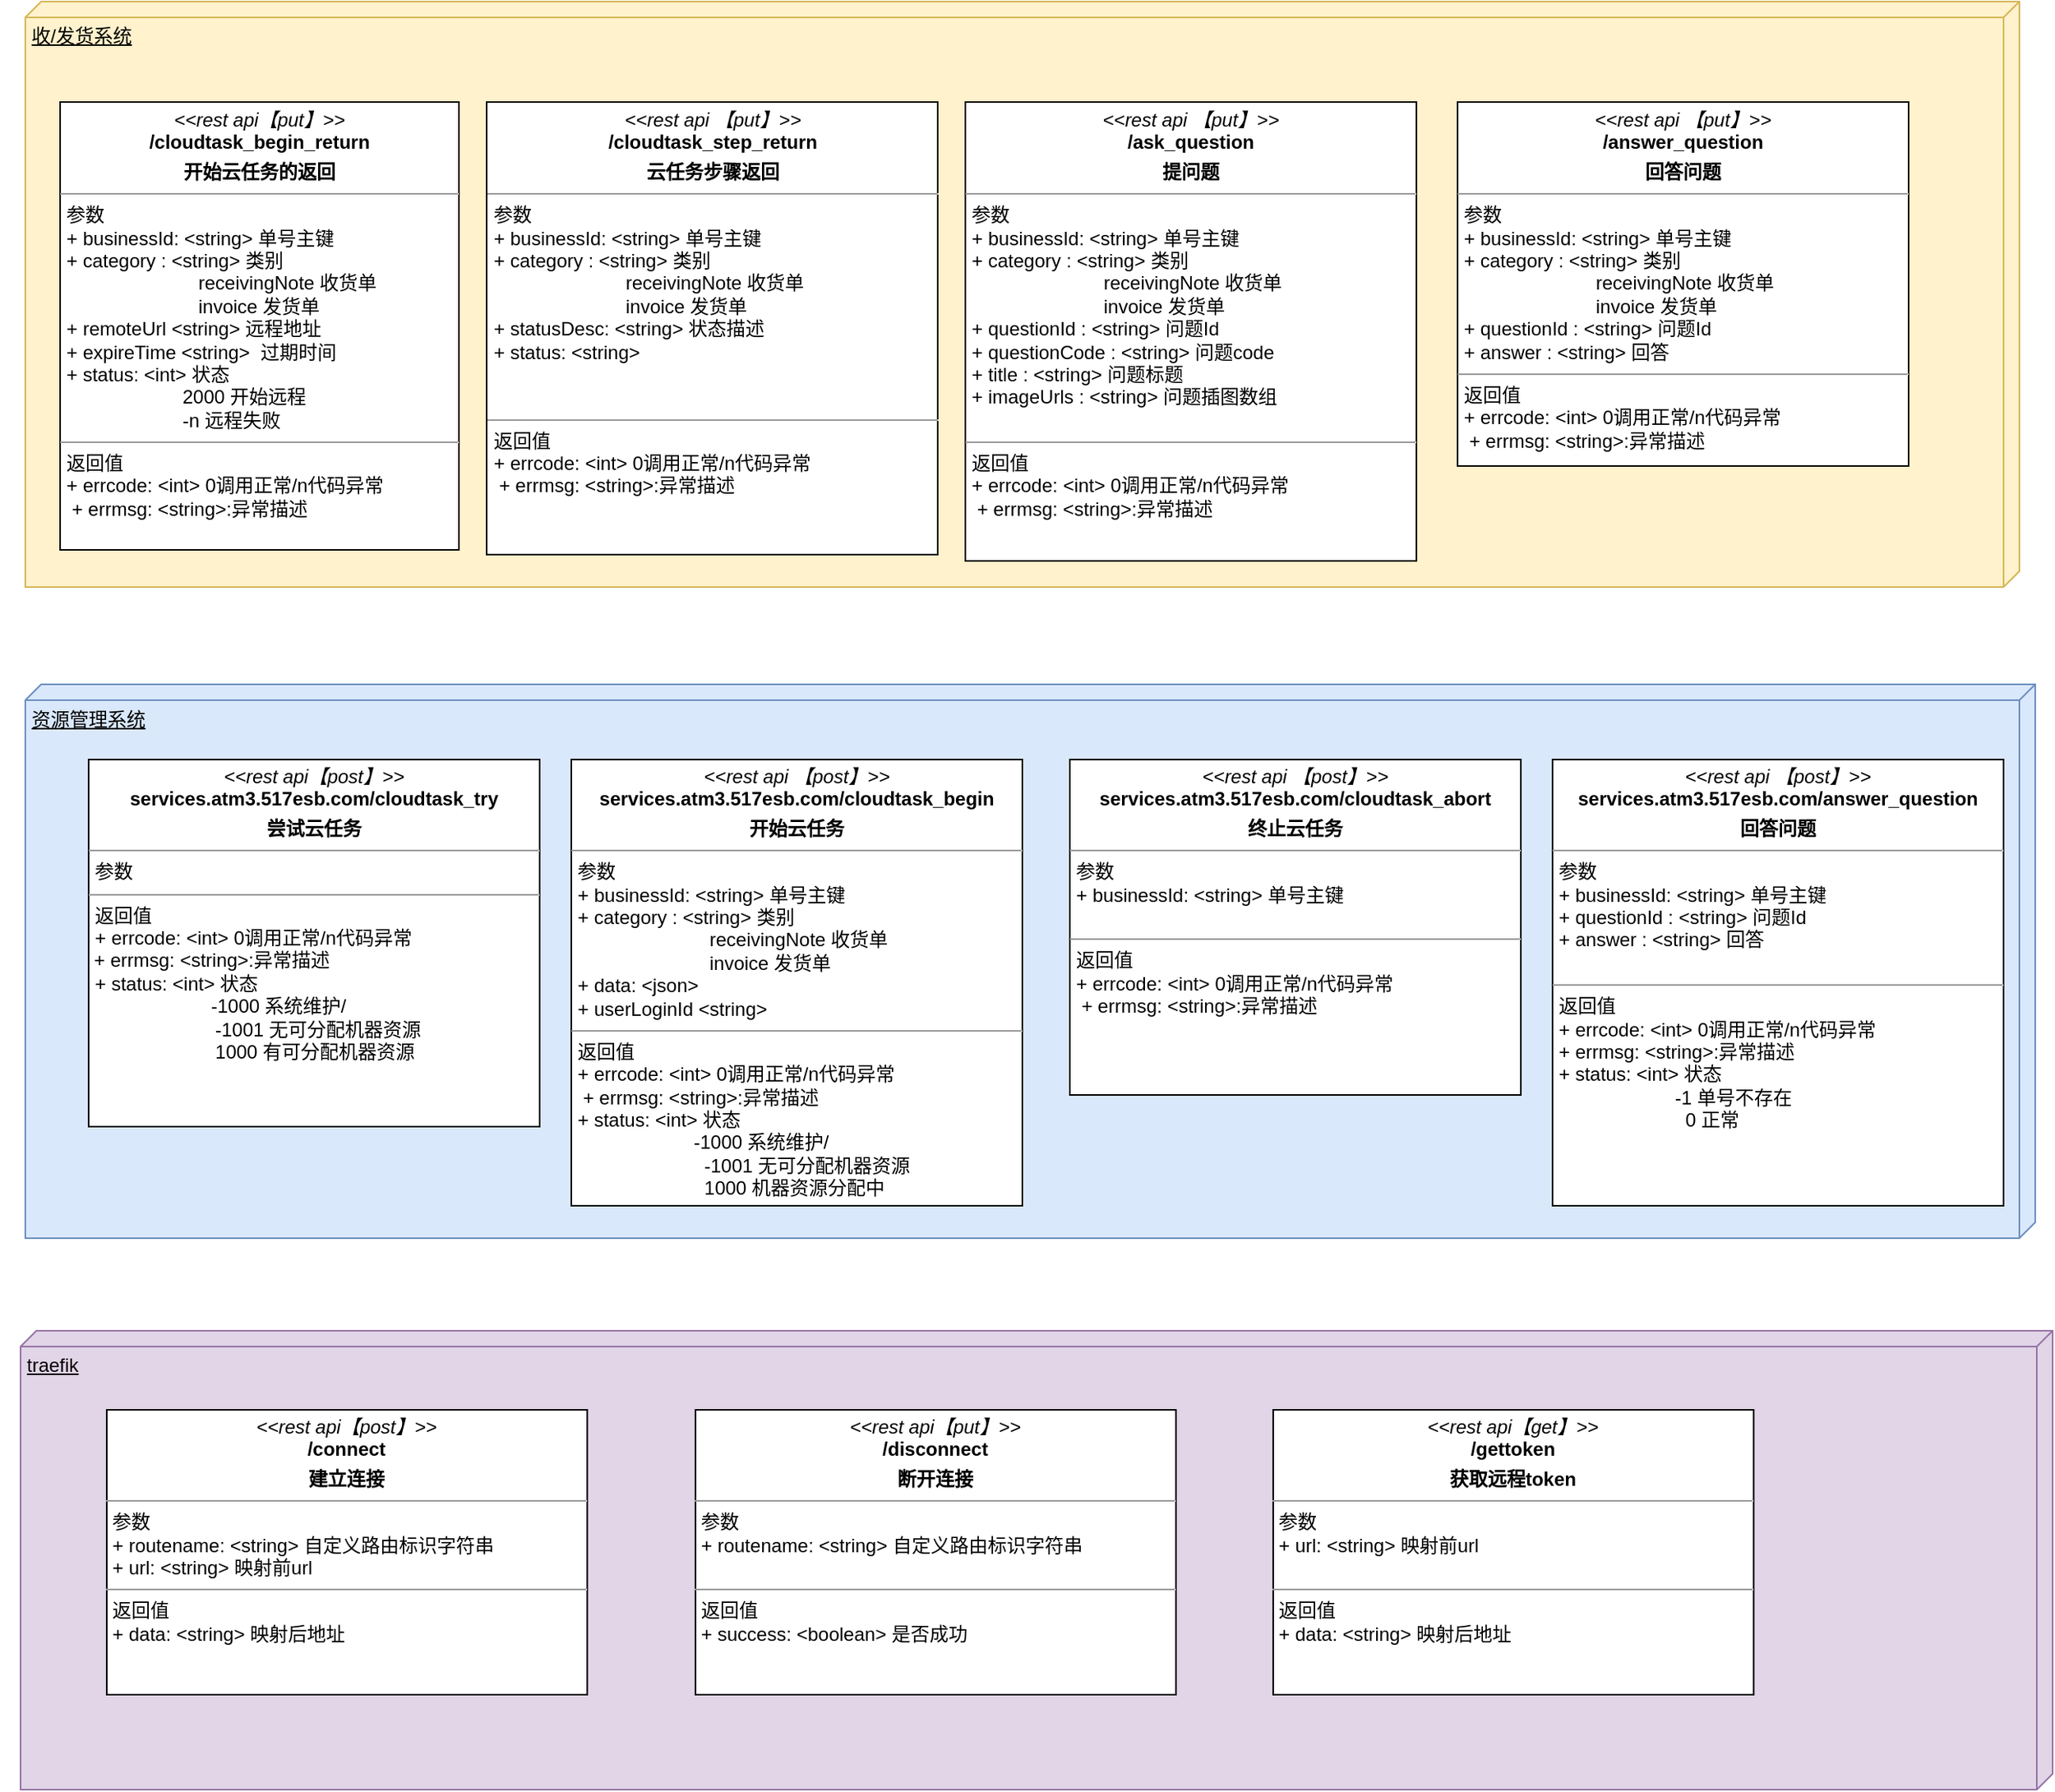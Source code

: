 <mxfile version="11.0.8" type="github"><diagram name="atm3接口" id="5f0bae14-7c28-e335-631c-24af17079c00"><mxGraphModel dx="3107" dy="951" grid="1" gridSize="10" guides="1" tooltips="1" connect="1" arrows="1" fold="1" page="1" pageScale="1" pageWidth="827" pageHeight="583" background="#ffffff" math="0" shadow="0"><root><mxCell id="0"/><mxCell id="1" parent="0"/><mxCell id="wDjim2EL8SUOX5LaXgh2-7" value="&lt;span style=&quot;font-family: &amp;#34;helvetica&amp;#34; , &amp;#34;arial&amp;#34; , sans-serif ; font-size: 0px&quot;&gt;%3CmxGraphModel%3E%3Croot%3E%3CmxCell%20id%3D%220%22%2F%3E%3CmxCell%20id%3D%221%22%20parent%3D%220%22%2F%3E%3CmxCell%20id%3D%222%22%20value%3D%22%26lt%3Bp%20style%3D%26quot%3Bmargin%3A%200px%20%3B%20margin-top%3A%204px%20%3B%20text-align%3A%20center%26quot%3B%26gt%3B%26lt%3Bi%26gt%3B%26amp%3Blt%3B%26amp%3Blt%3Brest%20api%26amp%3Bgt%3B%26amp%3Bgt%3B%26lt%3B%2Fi%26gt%3B%26lt%3Bbr%26gt%3B%26lt%3Bb%26gt%3Bservices.atm3.517esb.com%2Fremote_try%26lt%3B%2Fb%26gt%3B%26lt%3B%2Fp%26gt%3B%26lt%3Bp%20style%3D%26quot%3Bmargin%3A%200px%20%3B%20margin-top%3A%204px%20%3B%20text-align%3A%20center%26quot%3B%26gt%3B%26lt%3Bb%26gt%3B%E8%BF%9C%E7%A8%8B%E5%B0%9D%E8%AF%95%26lt%3B%2Fb%26gt%3B%26lt%3B%2Fp%26gt%3B%26lt%3Bhr%20size%3D%26quot%3B1%26quot%3B%26gt%3B%26lt%3Bp%20style%3D%26quot%3Bmargin%3A%200px%20%3B%20margin-left%3A%204px%26quot%3B%26gt%3B%E5%8F%82%E6%95%B0%26lt%3B%2Fp%26gt%3B%26lt%3Bp%20style%3D%26quot%3Bmargin%3A%200px%20%3B%20margin-left%3A%204px%26quot%3B%26gt%3B%2B%20field1%3A%20Type%26lt%3Bbr%26gt%3B%2B%20field2%3A%20Type%26lt%3B%2Fp%26gt%3B%26lt%3Bhr%20size%3D%26quot%3B1%26quot%3B%26gt%3B%26lt%3Bp%20style%3D%26quot%3Bmargin%3A%200px%20%3B%20margin-left%3A%204px%26quot%3B%26gt%3B%E8%BF%94%E5%9B%9E%E5%80%BC%26lt%3B%2Fp%26gt%3B%26lt%3Bp%20style%3D%26quot%3Bmargin%3A%200px%20%3B%20margin-left%3A%204px%26quot%3B%26gt%3B%2B%20method1(Type)%3A%20Type%26lt%3Bbr%26gt%3B%2B%20method2(Type%2C%20Type)%3A%20Type%26lt%3B%2Fp%26gt%3B%22%20style%3D%22verticalAlign%3Dtop%3Balign%3Dleft%3Boverflow%3Dfill%3BfontSize%3D12%3BfontFamily%3DHelvetica%3Bhtml%3D1%3B%22%20vertex%3D%221%22%20parent%3D%221%22%3E%3CmxGeometry%20x%3D%22255%22%20y%3D%221460%22%20width%3D%22285%22%20height%3D%22210%22%20as%3D%22geometry%22%2F%3E%3C%2FmxCell%3E%3C%2Froot%3E%3C%2FmxGraphModel%3E&lt;/span&gt;" style="text;html=1;resizable=0;points=[];autosize=1;align=left;verticalAlign=top;spacingTop=-4;" parent="1" vertex="1"><mxGeometry x="250" y="145" width="20" height="20" as="geometry"/></mxCell><mxCell id="wDjim2EL8SUOX5LaXgh2-8" value="&lt;span style=&quot;font-family: &amp;#34;helvetica&amp;#34; , &amp;#34;arial&amp;#34; , sans-serif ; font-size: 0px&quot;&gt;%3CmxGraphModel%3E%3Croot%3E%3CmxCell%20id%3D%220%22%2F%3E%3CmxCell%20id%3D%221%22%20parent%3D%220%22%2F%3E%3CmxCell%20id%3D%222%22%20value%3D%22%26lt%3Bp%20style%3D%26quot%3Bmargin%3A%200px%20%3B%20margin-top%3A%204px%20%3B%20text-align%3A%20center%26quot%3B%26gt%3B%26lt%3Bi%26gt%3B%26amp%3Blt%3B%26amp%3Blt%3Brest%20api%26amp%3Bgt%3B%26amp%3Bgt%3B%26lt%3B%2Fi%26gt%3B%26lt%3Bbr%26gt%3B%26lt%3Bb%26gt%3Bservices.atm3.517esb.com%2Fremote_try%26lt%3B%2Fb%26gt%3B%26lt%3B%2Fp%26gt%3B%26lt%3Bp%20style%3D%26quot%3Bmargin%3A%200px%20%3B%20margin-top%3A%204px%20%3B%20text-align%3A%20center%26quot%3B%26gt%3B%26lt%3Bb%26gt%3B%E8%BF%9C%E7%A8%8B%E5%B0%9D%E8%AF%95%26lt%3B%2Fb%26gt%3B%26lt%3B%2Fp%26gt%3B%26lt%3Bhr%20size%3D%26quot%3B1%26quot%3B%26gt%3B%26lt%3Bp%20style%3D%26quot%3Bmargin%3A%200px%20%3B%20margin-left%3A%204px%26quot%3B%26gt%3B%E5%8F%82%E6%95%B0%26lt%3B%2Fp%26gt%3B%26lt%3Bp%20style%3D%26quot%3Bmargin%3A%200px%20%3B%20margin-left%3A%204px%26quot%3B%26gt%3B%2B%20field1%3A%20Type%26lt%3Bbr%26gt%3B%2B%20field2%3A%20Type%26lt%3B%2Fp%26gt%3B%26lt%3Bhr%20size%3D%26quot%3B1%26quot%3B%26gt%3B%26lt%3Bp%20style%3D%26quot%3Bmargin%3A%200px%20%3B%20margin-left%3A%204px%26quot%3B%26gt%3B%E8%BF%94%E5%9B%9E%E5%80%BC%26lt%3B%2Fp%26gt%3B%26lt%3Bp%20style%3D%26quot%3Bmargin%3A%200px%20%3B%20margin-left%3A%204px%26quot%3B%26gt%3B%2B%20method1(Type)%3A%20Type%26lt%3Bbr%26gt%3B%2B%20method2(Type%2C%20Type)%3A%20Type%26lt%3B%2Fp%26gt%3B%22%20style%3D%22verticalAlign%3Dtop%3Balign%3Dleft%3Boverflow%3Dfill%3BfontSize%3D12%3BfontFamily%3DHelvetica%3Bhtml%3D1%3B%22%20vertex%3D%221%22%20parent%3D%221%22%3E%3CmxGeometry%20x%3D%22255%22%20y%3D%221460%22%20width%3D%22285%22%20height%3D%22210%22%20as%3D%22geometry%22%2F%3E%3C%2FmxCell%3E%3C%2Froot%3E%3C%2FmxGraphModel%3E&lt;/span&gt;" style="text;html=1;resizable=0;points=[];autosize=1;align=left;verticalAlign=top;spacingTop=-4;" parent="1" vertex="1"><mxGeometry x="245" y="99" width="20" height="20" as="geometry"/></mxCell><mxCell id="wDjim2EL8SUOX5LaXgh2-9" value="&lt;span style=&quot;font-family: &amp;#34;helvetica&amp;#34; , &amp;#34;arial&amp;#34; , sans-serif ; font-size: 0px&quot;&gt;%3CmxGraphModel%3E%3Croot%3E%3CmxCell%20id%3D%220%22%2F%3E%3CmxCell%20id%3D%221%22%20parent%3D%220%22%2F%3E%3CmxCell%20id%3D%222%22%20value%3D%22%26lt%3Bp%20style%3D%26quot%3Bmargin%3A%200px%20%3B%20margin-top%3A%204px%20%3B%20text-align%3A%20center%26quot%3B%26gt%3B%26lt%3Bi%26gt%3B%26amp%3Blt%3B%26amp%3Blt%3Brest%20api%26amp%3Bgt%3B%26amp%3Bgt%3B%26lt%3B%2Fi%26gt%3B%26lt%3Bbr%26gt%3B%26lt%3Bb%26gt%3Bservices.atm3.517esb.com%2Fremote_try%26lt%3B%2Fb%26gt%3B%26lt%3B%2Fp%26gt%3B%26lt%3Bp%20style%3D%26quot%3Bmargin%3A%200px%20%3B%20margin-top%3A%204px%20%3B%20text-align%3A%20center%26quot%3B%26gt%3B%26lt%3Bb%26gt%3B%E8%BF%9C%E7%A8%8B%E5%B0%9D%E8%AF%95%26lt%3B%2Fb%26gt%3B%26lt%3B%2Fp%26gt%3B%26lt%3Bhr%20size%3D%26quot%3B1%26quot%3B%26gt%3B%26lt%3Bp%20style%3D%26quot%3Bmargin%3A%200px%20%3B%20margin-left%3A%204px%26quot%3B%26gt%3B%E5%8F%82%E6%95%B0%26lt%3B%2Fp%26gt%3B%26lt%3Bp%20style%3D%26quot%3Bmargin%3A%200px%20%3B%20margin-left%3A%204px%26quot%3B%26gt%3B%2B%20field1%3A%20Type%26lt%3Bbr%26gt%3B%2B%20field2%3A%20Type%26lt%3B%2Fp%26gt%3B%26lt%3Bhr%20size%3D%26quot%3B1%26quot%3B%26gt%3B%26lt%3Bp%20style%3D%26quot%3Bmargin%3A%200px%20%3B%20margin-left%3A%204px%26quot%3B%26gt%3B%E8%BF%94%E5%9B%9E%E5%80%BC%26lt%3B%2Fp%26gt%3B%26lt%3Bp%20style%3D%26quot%3Bmargin%3A%200px%20%3B%20margin-left%3A%204px%26quot%3B%26gt%3B%2B%20method1(Type)%3A%20Type%26lt%3Bbr%26gt%3B%2B%20method2(Type%2C%20Type)%3A%20Type%26lt%3B%2Fp%26gt%3B%22%20style%3D%22verticalAlign%3Dtop%3Balign%3Dleft%3Boverflow%3Dfill%3BfontSize%3D12%3BfontFamily%3DHelvetica%3Bhtml%3D1%3B%22%20vertex%3D%221%22%20parent%3D%221%22%3E%3CmxGeometry%20x%3D%22255%22%20y%3D%221460%22%20width%3D%22285%22%20height%3D%22210%22%20as%3D%22geometry%22%2F%3E%3C%2FmxCell%3E%3C%2Froot%3E%3C%2FmxGraphModel%3E&lt;/span&gt;" style="text;html=1;resizable=0;points=[];autosize=1;align=left;verticalAlign=top;spacingTop=-4;" parent="1" vertex="1"><mxGeometry x="191" y="126" width="20" height="20" as="geometry"/></mxCell><UserObject label="&lt;div style=&quot;text-align: left&quot;&gt;状态&lt;/div&gt;" link="https://shimo.im/sheets/Pv9k8VQtpjqkjPqq/" id="mWRyq8GrfaxQnDVQ-kDO-4"><mxCell style="text;html=1;strokeColor=none;fillColor=none;whiteSpace=wrap;align=center;verticalAlign=middle;fontColor=#0000EE;fontStyle=4;" parent="1" vertex="1"><mxGeometry x="-290" y="185" width="30" height="24" as="geometry"/></mxCell></UserObject><mxCell id="DqoQLIUouqhV0eJrrdmd-7" value="" style="group" vertex="1" connectable="0" parent="1"><mxGeometry x="-827" y="40" width="1260" height="370" as="geometry"/></mxCell><mxCell id="DqoQLIUouqhV0eJrrdmd-6" value="" style="group" vertex="1" connectable="0" parent="DqoQLIUouqhV0eJrrdmd-7"><mxGeometry width="1260" height="370" as="geometry"/></mxCell><mxCell id="wDjim2EL8SUOX5LaXgh2-30" value="收/发货系统" style="verticalAlign=top;align=left;spacingTop=8;spacingLeft=2;spacingRight=12;shape=cube;size=10;direction=south;fontStyle=4;html=1;fillColor=#fff2cc;strokeColor=#d6b656;" parent="DqoQLIUouqhV0eJrrdmd-6" vertex="1"><mxGeometry x="16" y="-20" width="1260" height="370" as="geometry"/></mxCell><mxCell id="wDjim2EL8SUOX5LaXgh2-13" value="&lt;p style=&quot;margin: 0px ; margin-top: 4px ; text-align: center&quot;&gt;&lt;i&gt;&amp;lt;&amp;lt;rest api【put】&amp;gt;&amp;gt;&lt;/i&gt;&lt;br&gt;&lt;b&gt;/cloudtask_begin_return&lt;/b&gt;&lt;/p&gt;&lt;p style=&quot;margin: 0px ; margin-top: 4px ; text-align: center&quot;&gt;&lt;b&gt;开始云任务的返回&lt;/b&gt;&lt;/p&gt;&lt;hr size=&quot;1&quot;&gt;&lt;p style=&quot;margin: 0px ; margin-left: 4px&quot;&gt;参数&lt;/p&gt;&lt;p style=&quot;margin: 0px 0px 0px 4px&quot;&gt;+ businessId: &amp;lt;string&amp;gt; 单号主键&lt;/p&gt;&lt;p style=&quot;margin: 0px 0px 0px 4px&quot;&gt;+ category : &amp;lt;string&amp;gt; 类别&amp;nbsp;&lt;/p&gt;&lt;p style=&quot;margin: 0px 0px 0px 4px&quot;&gt;&amp;nbsp; &amp;nbsp; &amp;nbsp; &amp;nbsp; &amp;nbsp; &amp;nbsp; &amp;nbsp; &amp;nbsp; &amp;nbsp; &amp;nbsp; &amp;nbsp; &amp;nbsp; &amp;nbsp;receivingNote 收货单&lt;/p&gt;&lt;p style=&quot;margin: 0px 0px 0px 4px&quot;&gt;&amp;nbsp; &amp;nbsp; &amp;nbsp; &amp;nbsp; &amp;nbsp; &amp;nbsp; &amp;nbsp; &amp;nbsp; &amp;nbsp; &amp;nbsp; &amp;nbsp; &amp;nbsp; &amp;nbsp;invoice 发货单&lt;/p&gt;&lt;p style=&quot;margin: 0px 0px 0px 4px&quot;&gt;+ remoteUrl &amp;lt;string&amp;gt; 远程地址&lt;/p&gt;&lt;p style=&quot;margin: 0px 0px 0px 4px&quot;&gt;+ expireTime &amp;lt;string&amp;gt;&amp;nbsp; 过期时间&lt;/p&gt;&lt;p style=&quot;margin: 0px 0px 0px 4px&quot;&gt;+ status:&lt;span&gt;&amp;nbsp;&lt;/span&gt;&lt;span&gt;&amp;lt;int&amp;gt; 状态&amp;nbsp;&lt;/span&gt;&lt;/p&gt;&lt;p style=&quot;margin: 0px 0px 0px 4px&quot;&gt;&lt;span style=&quot;font-family: , , &amp;#34;pingfang sc&amp;#34; , &amp;#34;helvetica&amp;#34; , &amp;#34;tahoma&amp;#34; , &amp;#34;arial&amp;#34; , &amp;#34;hiragino sans gb&amp;#34; , &amp;#34;microsoft yahei&amp;#34; , &amp;#34;simsun&amp;#34; , &amp;#34;heiti&amp;#34; , sans-serif ; white-space: pre-wrap ; background-color: rgb(255 , 255 , 255)&quot;&gt;                      2000 开始远程&lt;/span&gt;&lt;span&gt;&lt;br&gt;&lt;/span&gt;&lt;/p&gt;&lt;p style=&quot;margin: 0px 0px 0px 4px&quot;&gt;&amp;nbsp; &amp;nbsp; &amp;nbsp; &amp;nbsp; &amp;nbsp; &amp;nbsp; &amp;nbsp; &amp;nbsp; &amp;nbsp; &amp;nbsp; &amp;nbsp; -n 远程失败&lt;/p&gt;&lt;hr size=&quot;1&quot;&gt;&lt;p style=&quot;margin: 0px ; margin-left: 4px&quot;&gt;返回值&lt;/p&gt;&lt;p style=&quot;margin: 0px 0px 0px 4px&quot;&gt;+ errcode: &amp;lt;int&amp;gt; 0调用正常/n代码异常&amp;nbsp;&lt;/p&gt;&lt;p style=&quot;margin: 0px ; margin-left: 4px&quot;&gt;&amp;nbsp;+&amp;nbsp;errmsg: &amp;lt;string&amp;gt;:异常描述&lt;br&gt;&lt;/p&gt;" style="verticalAlign=top;align=left;overflow=fill;fontSize=12;fontFamily=Helvetica;html=1;" parent="DqoQLIUouqhV0eJrrdmd-6" vertex="1"><mxGeometry x="38" y="43.5" width="252" height="283" as="geometry"/></mxCell><mxCell id="wDjim2EL8SUOX5LaXgh2-16" value="&lt;p style=&quot;margin: 0px ; margin-top: 4px ; text-align: center&quot;&gt;&lt;i&gt;&amp;lt;&amp;lt;rest api 【put】&amp;gt;&amp;gt;&lt;/i&gt;&lt;br&gt;&lt;b&gt;/cloudtask_step_return&lt;/b&gt;&lt;/p&gt;&lt;p style=&quot;margin: 0px ; margin-top: 4px ; text-align: center&quot;&gt;&lt;b&gt;云任务步骤返回&lt;/b&gt;&lt;/p&gt;&lt;hr size=&quot;1&quot;&gt;&lt;p style=&quot;margin: 0px ; margin-left: 4px&quot;&gt;参数&lt;/p&gt;&lt;p style=&quot;margin: 0px 0px 0px 4px&quot;&gt;+ businessId: &amp;lt;string&amp;gt; 单号主键&lt;/p&gt;&lt;p style=&quot;margin: 0px 0px 0px 4px&quot;&gt;+ category : &amp;lt;string&amp;gt; 类别&amp;nbsp;&lt;/p&gt;&lt;p style=&quot;margin: 0px 0px 0px 4px&quot;&gt;&amp;nbsp; &amp;nbsp; &amp;nbsp; &amp;nbsp; &amp;nbsp; &amp;nbsp; &amp;nbsp; &amp;nbsp; &amp;nbsp; &amp;nbsp; &amp;nbsp; &amp;nbsp; &amp;nbsp;receivingNote 收货单&lt;/p&gt;&lt;p style=&quot;margin: 0px 0px 0px 4px&quot;&gt;&amp;nbsp; &amp;nbsp; &amp;nbsp; &amp;nbsp; &amp;nbsp; &amp;nbsp; &amp;nbsp; &amp;nbsp; &amp;nbsp; &amp;nbsp; &amp;nbsp; &amp;nbsp; &amp;nbsp;invoice 发货单&lt;/p&gt;&lt;p style=&quot;margin: 0px 0px 0px 4px&quot;&gt;+ statusDesc: &amp;lt;string&amp;gt; 状态描述&lt;/p&gt;&lt;p style=&quot;margin: 0px 0px 0px 4px&quot;&gt;+ status: &amp;lt;string&amp;gt;&amp;nbsp;&amp;nbsp;&lt;/p&gt;&lt;p style=&quot;margin: 0px 0px 0px 4px&quot;&gt;&amp;nbsp; &amp;nbsp; &amp;nbsp; &amp;nbsp; &amp;nbsp; &amp;nbsp; &amp;nbsp; &amp;nbsp;&lt;/p&gt;&lt;p style=&quot;margin: 0px 0px 0px 4px&quot;&gt;&amp;nbsp; &amp;nbsp; &amp;nbsp; &amp;nbsp; &amp;nbsp; &amp;nbsp; &amp;nbsp; &amp;nbsp;&lt;/p&gt;&lt;hr size=&quot;1&quot;&gt;&lt;p style=&quot;margin: 0px ; margin-left: 4px&quot;&gt;返回值&lt;/p&gt;&lt;p style=&quot;margin: 0px 0px 0px 4px&quot;&gt;+ errcode: &amp;lt;int&amp;gt; 0调用正常/n代码异常&amp;nbsp;&lt;/p&gt;&lt;p style=&quot;margin: 0px 0px 0px 4px&quot;&gt;&amp;nbsp;+&amp;nbsp;errmsg: &amp;lt;string&amp;gt;:异常描述&lt;/p&gt;" style="verticalAlign=top;align=left;overflow=fill;fontSize=12;fontFamily=Helvetica;html=1;" parent="DqoQLIUouqhV0eJrrdmd-6" vertex="1"><mxGeometry x="307.5" y="43.5" width="285" height="286" as="geometry"/></mxCell><mxCell id="wDjim2EL8SUOX5LaXgh2-23" value="&lt;p style=&quot;margin: 0px ; margin-top: 4px ; text-align: center&quot;&gt;&lt;i&gt;&amp;lt;&amp;lt;rest api 【put】&amp;gt;&amp;gt;&lt;/i&gt;&lt;br&gt;&lt;b&gt;/ask_question&lt;/b&gt;&lt;/p&gt;&lt;p style=&quot;margin: 0px ; margin-top: 4px ; text-align: center&quot;&gt;&lt;b&gt;提问题&lt;/b&gt;&lt;/p&gt;&lt;hr size=&quot;1&quot;&gt;&lt;p style=&quot;margin: 0px ; margin-left: 4px&quot;&gt;参数&lt;/p&gt;&lt;p style=&quot;margin: 0px 0px 0px 4px&quot;&gt;+ businessId: &amp;lt;string&amp;gt; 单号主键&lt;/p&gt;&lt;p style=&quot;margin: 0px 0px 0px 4px&quot;&gt;+ category : &amp;lt;string&amp;gt; 类别&amp;nbsp;&lt;/p&gt;&lt;p style=&quot;margin: 0px 0px 0px 4px&quot;&gt;&amp;nbsp; &amp;nbsp; &amp;nbsp; &amp;nbsp; &amp;nbsp; &amp;nbsp; &amp;nbsp; &amp;nbsp; &amp;nbsp; &amp;nbsp; &amp;nbsp; &amp;nbsp; &amp;nbsp;receivingNote 收货单&lt;/p&gt;&lt;p style=&quot;margin: 0px 0px 0px 4px&quot;&gt;&amp;nbsp; &amp;nbsp; &amp;nbsp; &amp;nbsp; &amp;nbsp; &amp;nbsp; &amp;nbsp; &amp;nbsp; &amp;nbsp; &amp;nbsp; &amp;nbsp; &amp;nbsp; &amp;nbsp;invoice 发货单&lt;/p&gt;&lt;p style=&quot;margin: 0px 0px 0px 4px&quot;&gt;+ questionId : &amp;lt;string&amp;gt; 问题Id&amp;nbsp;&lt;br&gt;&lt;/p&gt;&lt;p style=&quot;margin: 0px 0px 0px 4px&quot;&gt;+ questionCode : &amp;lt;string&amp;gt; 问题code&lt;/p&gt;&lt;p style=&quot;margin: 0px 0px 0px 4px&quot;&gt;+ title : &amp;lt;string&amp;gt; 问题标题&lt;/p&gt;&lt;p style=&quot;margin: 0px 0px 0px 4px&quot;&gt;+ imageUrls : &amp;lt;string&amp;gt; 问题插图数组&lt;span&gt;&amp;nbsp;&lt;/span&gt;&lt;/p&gt;&lt;p style=&quot;margin: 0px ; margin-left: 4px&quot;&gt;&lt;br&gt;&lt;/p&gt;&lt;hr size=&quot;1&quot;&gt;&lt;p style=&quot;margin: 0px 0px 0px 4px&quot;&gt;返回值&lt;/p&gt;&lt;p style=&quot;margin: 0px 0px 0px 4px&quot;&gt;+ errcode: &amp;lt;int&amp;gt; 0调用正常/n代码异常&amp;nbsp;&lt;/p&gt;&lt;p style=&quot;margin: 0px 0px 0px 4px&quot;&gt;&amp;nbsp;+&amp;nbsp;errmsg: &amp;lt;string&amp;gt;:异常描述&lt;/p&gt;" style="verticalAlign=top;align=left;overflow=fill;fontSize=12;fontFamily=Helvetica;html=1;" parent="DqoQLIUouqhV0eJrrdmd-6" vertex="1"><mxGeometry x="610" y="43.5" width="285" height="290" as="geometry"/></mxCell><mxCell id="wDjim2EL8SUOX5LaXgh2-25" value="&lt;p style=&quot;margin: 0px ; margin-top: 4px ; text-align: center&quot;&gt;&lt;i&gt;&amp;lt;&amp;lt;rest api 【put】&amp;gt;&amp;gt;&lt;/i&gt;&lt;br&gt;&lt;b&gt;/answer_question&lt;/b&gt;&lt;/p&gt;&lt;p style=&quot;margin: 0px ; margin-top: 4px ; text-align: center&quot;&gt;&lt;b&gt;回答问题&lt;/b&gt;&lt;/p&gt;&lt;hr size=&quot;1&quot;&gt;&lt;p style=&quot;margin: 0px 0px 0px 4px&quot;&gt;参数&lt;/p&gt;&lt;p style=&quot;margin: 0px 0px 0px 4px&quot;&gt;+ businessId: &amp;lt;string&amp;gt; 单号主键&lt;/p&gt;&lt;p style=&quot;margin: 0px 0px 0px 4px&quot;&gt;+ category : &amp;lt;string&amp;gt; 类别&amp;nbsp;&lt;/p&gt;&lt;p style=&quot;margin: 0px 0px 0px 4px&quot;&gt;&amp;nbsp; &amp;nbsp; &amp;nbsp; &amp;nbsp; &amp;nbsp; &amp;nbsp; &amp;nbsp; &amp;nbsp; &amp;nbsp; &amp;nbsp; &amp;nbsp; &amp;nbsp; &amp;nbsp;receivingNote 收货单&lt;/p&gt;&lt;p style=&quot;margin: 0px 0px 0px 4px&quot;&gt;&amp;nbsp; &amp;nbsp; &amp;nbsp; &amp;nbsp; &amp;nbsp; &amp;nbsp; &amp;nbsp; &amp;nbsp; &amp;nbsp; &amp;nbsp; &amp;nbsp; &amp;nbsp; &amp;nbsp;invoice 发货单&lt;/p&gt;&lt;p style=&quot;margin: 0px 0px 0px 4px&quot;&gt;+ questionId : &amp;lt;string&amp;gt; 问题Id&amp;nbsp;&lt;/p&gt;&lt;p style=&quot;margin: 0px 0px 0px 4px&quot;&gt;+ answer : &amp;lt;string&amp;gt; 回答&lt;/p&gt;&lt;hr size=&quot;1&quot;&gt;&lt;p style=&quot;margin: 0px 0px 0px 4px&quot;&gt;返回值&lt;/p&gt;&lt;p style=&quot;margin: 0px 0px 0px 4px&quot;&gt;+ errcode: &amp;lt;int&amp;gt; 0调用正常/n代码异常&amp;nbsp;&lt;/p&gt;&lt;p style=&quot;margin: 0px 0px 0px 4px&quot;&gt;&amp;nbsp;+&amp;nbsp;errmsg: &amp;lt;string&amp;gt;:异常描述&lt;/p&gt;" style="verticalAlign=top;align=left;overflow=fill;fontSize=12;fontFamily=Helvetica;html=1;" parent="DqoQLIUouqhV0eJrrdmd-6" vertex="1"><mxGeometry x="921" y="43.5" width="285" height="230" as="geometry"/></mxCell><mxCell id="DqoQLIUouqhV0eJrrdmd-8" value="" style="group" vertex="1" connectable="0" parent="1"><mxGeometry x="-811" y="421.5" width="1270" height="390" as="geometry"/></mxCell><mxCell id="wDjim2EL8SUOX5LaXgh2-35" value="资源管理系统" style="verticalAlign=top;align=left;spacingTop=8;spacingLeft=2;spacingRight=12;shape=cube;size=10;direction=south;fontStyle=4;html=1;fillColor=#dae8fc;strokeColor=#6c8ebf;" parent="DqoQLIUouqhV0eJrrdmd-8" vertex="1"><mxGeometry y="30" width="1270" height="350" as="geometry"/></mxCell><mxCell id="wDjim2EL8SUOX5LaXgh2-10" value="&lt;p style=&quot;margin: 0px ; margin-top: 4px ; text-align: center&quot;&gt;&lt;i&gt;&amp;lt;&amp;lt;rest api【post】&amp;gt;&amp;gt;&lt;/i&gt;&lt;br&gt;&lt;b&gt;services.atm3.517esb.com/cloudtask_try&lt;/b&gt;&lt;/p&gt;&lt;p style=&quot;margin: 0px ; margin-top: 4px ; text-align: center&quot;&gt;&lt;b&gt;尝试云任务&lt;/b&gt;&lt;/p&gt;&lt;hr size=&quot;1&quot;&gt;&lt;p style=&quot;margin: 0px ; margin-left: 4px&quot;&gt;参数&lt;/p&gt;&lt;hr size=&quot;1&quot;&gt;&lt;p style=&quot;margin: 0px ; margin-left: 4px&quot;&gt;返回值&lt;/p&gt;&lt;p style=&quot;margin: 0px ; margin-left: 4px&quot;&gt;+ errcode: &amp;lt;int&amp;gt; 0调用正常/n代码异常&amp;nbsp;&lt;/p&gt;&amp;nbsp;+&amp;nbsp;&lt;span&gt;errmsg: &amp;lt;string&amp;gt;:异常描述&lt;/span&gt;&lt;br&gt;&lt;p style=&quot;margin: 0px ; margin-left: 4px&quot;&gt;+ status: &amp;lt;int&amp;gt; 状态&amp;nbsp;&lt;/p&gt;&lt;p style=&quot;margin: 0px ; margin-left: 4px&quot;&gt;&amp;nbsp; &amp;nbsp; &amp;nbsp; &amp;nbsp; &amp;nbsp; &amp;nbsp; &amp;nbsp; &amp;nbsp; &amp;nbsp; &amp;nbsp; &amp;nbsp; -1000 系统维护/&lt;/p&gt;&amp;nbsp; &amp;nbsp; &amp;nbsp; &amp;nbsp; &amp;nbsp; &amp;nbsp; &amp;nbsp; &amp;nbsp; &amp;nbsp; &amp;nbsp; &amp;nbsp; &amp;nbsp; -1001 无可分配机器资源&lt;br&gt;&amp;nbsp; &amp;nbsp; &amp;nbsp; &amp;nbsp; &amp;nbsp; &amp;nbsp; &amp;nbsp; &amp;nbsp; &amp;nbsp; &amp;nbsp; &amp;nbsp; &amp;nbsp; 1000 有可分配机器资源&lt;br&gt;&lt;p style=&quot;margin: 0px ; margin-left: 4px&quot;&gt;&amp;nbsp;&amp;nbsp;&lt;/p&gt;" style="verticalAlign=top;align=left;overflow=fill;fontSize=12;fontFamily=Helvetica;html=1;" parent="DqoQLIUouqhV0eJrrdmd-8" vertex="1"><mxGeometry x="40" y="77.5" width="285" height="232" as="geometry"/></mxCell><mxCell id="wDjim2EL8SUOX5LaXgh2-11" value="&lt;p style=&quot;margin: 0px ; margin-top: 4px ; text-align: center&quot;&gt;&lt;i&gt;&amp;lt;&amp;lt;rest api 【post】&amp;gt;&amp;gt;&lt;/i&gt;&lt;br&gt;&lt;b&gt;services.atm3.517esb.com/cloudtask_begin&lt;/b&gt;&lt;/p&gt;&lt;p style=&quot;margin: 0px ; margin-top: 4px ; text-align: center&quot;&gt;&lt;b&gt;开始云任务&lt;/b&gt;&lt;/p&gt;&lt;hr size=&quot;1&quot;&gt;&lt;p style=&quot;margin: 0px ; margin-left: 4px&quot;&gt;参数&lt;/p&gt;&lt;p style=&quot;margin: 0px ; margin-left: 4px&quot;&gt;+ businessId: &amp;lt;string&amp;gt; 单号主键&lt;/p&gt;&lt;p style=&quot;margin: 0px ; margin-left: 4px&quot;&gt;+ category : &amp;lt;string&amp;gt; 类别&amp;nbsp;&lt;/p&gt;&lt;p style=&quot;margin: 0px ; margin-left: 4px&quot;&gt;&amp;nbsp; &amp;nbsp; &amp;nbsp; &amp;nbsp; &amp;nbsp; &amp;nbsp; &amp;nbsp; &amp;nbsp; &amp;nbsp; &amp;nbsp; &amp;nbsp; &amp;nbsp; &amp;nbsp;receivingNote 收货单&lt;/p&gt;&lt;p style=&quot;margin: 0px ; margin-left: 4px&quot;&gt;&amp;nbsp; &amp;nbsp; &amp;nbsp; &amp;nbsp; &amp;nbsp; &amp;nbsp; &amp;nbsp; &amp;nbsp; &amp;nbsp; &amp;nbsp; &amp;nbsp; &amp;nbsp; &amp;nbsp;invoice 发货单&lt;br&gt;+ data: &amp;lt;json&amp;gt;&lt;/p&gt;&lt;p style=&quot;margin: 0px ; margin-left: 4px&quot;&gt;+ userLoginId &amp;lt;string&amp;gt;&lt;/p&gt;&lt;hr size=&quot;1&quot;&gt;&lt;p style=&quot;margin: 0px ; margin-left: 4px&quot;&gt;返回值&lt;/p&gt;&lt;p style=&quot;margin: 0px 0px 0px 4px&quot;&gt;+ errcode: &amp;lt;int&amp;gt; 0调用正常/n代码异常&amp;nbsp;&lt;/p&gt;&lt;p style=&quot;margin: 0px ; margin-left: 4px&quot;&gt;&amp;nbsp;+&amp;nbsp;errmsg: &amp;lt;string&amp;gt;:异常描述&lt;br&gt;&lt;/p&gt;&lt;p style=&quot;margin: 0px 0px 0px 4px&quot;&gt;+ status: &amp;lt;int&amp;gt; 状态&amp;nbsp;&lt;/p&gt;&lt;p style=&quot;margin: 0px 0px 0px 4px&quot;&gt;&amp;nbsp; &amp;nbsp; &amp;nbsp; &amp;nbsp; &amp;nbsp; &amp;nbsp; &amp;nbsp; &amp;nbsp; &amp;nbsp; &amp;nbsp; &amp;nbsp; -1000 系统维护/&lt;/p&gt;&lt;p style=&quot;margin: 0px ; margin-left: 4px&quot;&gt;&amp;nbsp; &amp;nbsp; &amp;nbsp; &amp;nbsp; &amp;nbsp; &amp;nbsp; &amp;nbsp; &amp;nbsp; &amp;nbsp; &amp;nbsp; &amp;nbsp; &amp;nbsp; -1001 无可分配机器资源&lt;br&gt;&amp;nbsp; &amp;nbsp; &amp;nbsp; &amp;nbsp; &amp;nbsp; &amp;nbsp; &amp;nbsp; &amp;nbsp; &amp;nbsp; &amp;nbsp; &amp;nbsp; &amp;nbsp; 1000 机器资源分配中&lt;br&gt;&lt;/p&gt;" style="verticalAlign=top;align=left;overflow=fill;fontSize=12;fontFamily=Helvetica;html=1;" parent="DqoQLIUouqhV0eJrrdmd-8" vertex="1"><mxGeometry x="345" y="77.5" width="285" height="282" as="geometry"/></mxCell><mxCell id="wDjim2EL8SUOX5LaXgh2-17" value="&lt;p style=&quot;margin: 0px ; margin-top: 4px ; text-align: center&quot;&gt;&lt;i&gt;&amp;lt;&amp;lt;rest api 【post】&amp;gt;&amp;gt;&lt;/i&gt;&lt;br&gt;&lt;b&gt;services.atm3.517esb.com/cloudtask_abort&lt;/b&gt;&lt;/p&gt;&lt;p style=&quot;margin: 0px ; margin-top: 4px ; text-align: center&quot;&gt;&lt;b&gt;终止云任务&lt;/b&gt;&lt;/p&gt;&lt;hr size=&quot;1&quot;&gt;&lt;p style=&quot;margin: 0px ; margin-left: 4px&quot;&gt;参数&lt;/p&gt;&lt;p style=&quot;margin: 0px 0px 0px 4px&quot;&gt;+ businessId: &amp;lt;string&amp;gt; 单号主键&lt;/p&gt;&lt;p style=&quot;margin: 0px 0px 0px 4px&quot;&gt;&lt;br&gt;&lt;/p&gt;&lt;hr size=&quot;1&quot;&gt;&lt;p style=&quot;margin: 0px ; margin-left: 4px&quot;&gt;返回值&lt;/p&gt;&lt;p style=&quot;margin: 0px 0px 0px 4px&quot;&gt;+ errcode: &amp;lt;int&amp;gt; 0调用正常/n代码异常&amp;nbsp;&lt;/p&gt;&lt;p style=&quot;margin: 0px 0px 0px 4px&quot;&gt;&amp;nbsp;+&amp;nbsp;errmsg: &amp;lt;string&amp;gt;:异常描述&lt;/p&gt;" style="verticalAlign=top;align=left;overflow=fill;fontSize=12;fontFamily=Helvetica;html=1;" parent="DqoQLIUouqhV0eJrrdmd-8" vertex="1"><mxGeometry x="660" y="77.5" width="285" height="212" as="geometry"/></mxCell><mxCell id="wDjim2EL8SUOX5LaXgh2-19" value="&lt;p style=&quot;margin: 0px ; margin-top: 4px ; text-align: center&quot;&gt;&lt;i&gt;&amp;lt;&amp;lt;rest api 【post】&amp;gt;&amp;gt;&lt;/i&gt;&lt;br&gt;&lt;b&gt;services.atm3.517esb.com/answer_question&lt;/b&gt;&lt;/p&gt;&lt;p style=&quot;margin: 0px ; margin-top: 4px ; text-align: center&quot;&gt;&lt;b&gt;回答问题&lt;/b&gt;&lt;/p&gt;&lt;hr size=&quot;1&quot;&gt;&lt;p style=&quot;margin: 0px ; margin-left: 4px&quot;&gt;参数&lt;/p&gt;&lt;p style=&quot;margin: 0px 0px 0px 4px&quot;&gt;+ businessId: &amp;lt;string&amp;gt; 单号主键&lt;/p&gt;&lt;p style=&quot;margin: 0px 0px 0px 4px&quot;&gt;+ questionId : &amp;lt;string&amp;gt; 问题Id&amp;nbsp;&lt;/p&gt;&lt;p style=&quot;margin: 0px 0px 0px 4px&quot;&gt;&lt;span&gt;+ answer : &amp;lt;string&amp;gt; 回答&lt;/span&gt;&lt;/p&gt;&lt;p style=&quot;margin: 0px 0px 0px 4px&quot;&gt;&amp;nbsp; &amp;nbsp; &amp;nbsp; &amp;nbsp; &amp;nbsp; &amp;nbsp; &amp;nbsp;&amp;nbsp;&lt;br&gt;&lt;/p&gt;&lt;hr size=&quot;1&quot;&gt;&lt;p style=&quot;margin: 0px ; margin-left: 4px&quot;&gt;返回值&lt;/p&gt;&lt;p style=&quot;margin: 0px 0px 0px 4px&quot;&gt;+ errcode: &amp;lt;int&amp;gt; 0调用正常/n代码异常&amp;nbsp;&lt;/p&gt;&lt;p style=&quot;margin: 0px 0px 0px 4px&quot;&gt;+&amp;nbsp;errmsg: &amp;lt;string&amp;gt;:异常描述&lt;br&gt;&lt;/p&gt;&lt;p style=&quot;margin: 0px 0px 0px 4px&quot;&gt;+ status: &amp;lt;int&amp;gt; 状态&amp;nbsp;&lt;/p&gt;&lt;p style=&quot;margin: 0px 0px 0px 4px&quot;&gt;&amp;nbsp; &amp;nbsp; &amp;nbsp; &amp;nbsp; &amp;nbsp; &amp;nbsp; &amp;nbsp; &amp;nbsp; &amp;nbsp; &amp;nbsp; &amp;nbsp; -1 单号不存在&lt;/p&gt;&lt;p style=&quot;margin: 0px 0px 0px 4px&quot;&gt;&amp;nbsp; &amp;nbsp; &amp;nbsp; &amp;nbsp; &amp;nbsp; &amp;nbsp; &amp;nbsp; &amp;nbsp; &amp;nbsp; &amp;nbsp; &amp;nbsp; &amp;nbsp; 0 正常&lt;br&gt;&amp;nbsp; &amp;nbsp; &amp;nbsp; &amp;nbsp; &amp;nbsp; &amp;nbsp; &amp;nbsp; &amp;nbsp; &amp;nbsp; &amp;nbsp; &amp;nbsp; &amp;nbsp;&amp;nbsp;&lt;/p&gt;" style="verticalAlign=top;align=left;overflow=fill;fontSize=12;fontFamily=Helvetica;html=1;" parent="DqoQLIUouqhV0eJrrdmd-8" vertex="1"><mxGeometry x="965" y="77.5" width="285" height="282" as="geometry"/></mxCell><mxCell id="DqoQLIUouqhV0eJrrdmd-10" value="" style="group" vertex="1" connectable="0" parent="1"><mxGeometry x="-814" y="860" width="1284" height="290" as="geometry"/></mxCell><mxCell id="wDjim2EL8SUOX5LaXgh2-36" value="traefik" style="verticalAlign=top;align=left;spacingTop=8;spacingLeft=2;spacingRight=12;shape=cube;size=10;direction=south;fontStyle=4;html=1;fillColor=#e1d5e7;strokeColor=#9673a6;" parent="DqoQLIUouqhV0eJrrdmd-10" vertex="1"><mxGeometry width="1284" height="290" as="geometry"/></mxCell><mxCell id="wDjim2EL8SUOX5LaXgh2-26" value="&lt;p style=&quot;margin: 0px ; margin-top: 4px ; text-align: center&quot;&gt;&lt;i&gt;&amp;lt;&amp;lt;rest api【post】&amp;gt;&amp;gt;&lt;/i&gt;&lt;br&gt;&lt;b&gt;/connect&lt;/b&gt;&lt;/p&gt;&lt;p style=&quot;margin: 0px ; margin-top: 4px ; text-align: center&quot;&gt;&lt;b&gt;建立连接&lt;/b&gt;&lt;/p&gt;&lt;hr size=&quot;1&quot;&gt;&lt;p style=&quot;margin: 0px ; margin-left: 4px&quot;&gt;参数&lt;/p&gt;&lt;p style=&quot;margin: 0px ; margin-left: 4px&quot;&gt;+ routename: &amp;lt;string&amp;gt; 自定义路由标识字符串&lt;br&gt;+ url: &amp;lt;string&amp;gt; 映射前url&lt;/p&gt;&lt;hr size=&quot;1&quot;&gt;&lt;p style=&quot;margin: 0px ; margin-left: 4px&quot;&gt;返回值&lt;/p&gt;&lt;p style=&quot;margin: 0px ; margin-left: 4px&quot;&gt;+ data: &amp;lt;string&amp;gt; 映射后地址&lt;br&gt;&lt;br&gt;&lt;/p&gt;" style="verticalAlign=top;align=left;overflow=fill;fontSize=12;fontFamily=Helvetica;html=1;" parent="DqoQLIUouqhV0eJrrdmd-10" vertex="1"><mxGeometry x="54.466" y="50" width="303.617" height="180" as="geometry"/></mxCell><mxCell id="wDjim2EL8SUOX5LaXgh2-27" value="&lt;p style=&quot;margin: 0px ; margin-top: 4px ; text-align: center&quot;&gt;&lt;i&gt;&amp;lt;&amp;lt;rest api【put】&amp;gt;&amp;gt;&lt;/i&gt;&lt;br&gt;&lt;b&gt;/disconnect&lt;/b&gt;&lt;/p&gt;&lt;p style=&quot;margin: 0px ; margin-top: 4px ; text-align: center&quot;&gt;&lt;b&gt;断开连接&lt;/b&gt;&lt;/p&gt;&lt;hr size=&quot;1&quot;&gt;&lt;p style=&quot;margin: 0px ; margin-left: 4px&quot;&gt;参数&lt;/p&gt;&lt;p style=&quot;margin: 0px ; margin-left: 4px&quot;&gt;+ routename: &amp;lt;string&amp;gt; 自定义路由标识字符串&lt;br&gt;&lt;br&gt;&lt;/p&gt;&lt;hr size=&quot;1&quot;&gt;&lt;p style=&quot;margin: 0px 0px 0px 4px&quot;&gt;返回值&lt;/p&gt;&lt;p style=&quot;margin: 0px 0px 0px 4px&quot;&gt;+ success: &amp;lt;boolean&amp;gt; 是否成功&lt;/p&gt;" style="verticalAlign=top;align=left;overflow=fill;fontSize=12;fontFamily=Helvetica;html=1;" parent="DqoQLIUouqhV0eJrrdmd-10" vertex="1"><mxGeometry x="426.455" y="50" width="303.617" height="180" as="geometry"/></mxCell><mxCell id="wDjim2EL8SUOX5LaXgh2-28" value="&lt;p style=&quot;margin: 0px ; margin-top: 4px ; text-align: center&quot;&gt;&lt;i&gt;&amp;lt;&amp;lt;rest api【get】&amp;gt;&amp;gt;&lt;/i&gt;&lt;br&gt;&lt;b&gt;/gettoken&lt;/b&gt;&lt;/p&gt;&lt;p style=&quot;margin: 0px ; margin-top: 4px ; text-align: center&quot;&gt;&lt;b&gt;获取远程token&lt;/b&gt;&lt;/p&gt;&lt;hr size=&quot;1&quot;&gt;&lt;p style=&quot;margin: 0px ; margin-left: 4px&quot;&gt;参数&lt;/p&gt;&lt;p style=&quot;margin: 0px ; margin-left: 4px&quot;&gt;+ url: &amp;lt;string&amp;gt; 映射前url&lt;br&gt;&lt;/p&gt;&lt;p style=&quot;margin: 0px ; margin-left: 4px&quot;&gt;&lt;br&gt;&lt;/p&gt;&lt;hr size=&quot;1&quot;&gt;&lt;p style=&quot;margin: 0px ; margin-left: 4px&quot;&gt;返回值&lt;/p&gt;&lt;p style=&quot;margin: 0px ; margin-left: 4px&quot;&gt;+ data: &amp;lt;string&amp;gt; 映射后地址&lt;br&gt;&lt;/p&gt;" style="verticalAlign=top;align=left;overflow=fill;fontSize=12;fontFamily=Helvetica;html=1;" parent="DqoQLIUouqhV0eJrrdmd-10" vertex="1"><mxGeometry x="791.491" y="50" width="303.617" height="180" as="geometry"/></mxCell></root></mxGraphModel></diagram></mxfile>